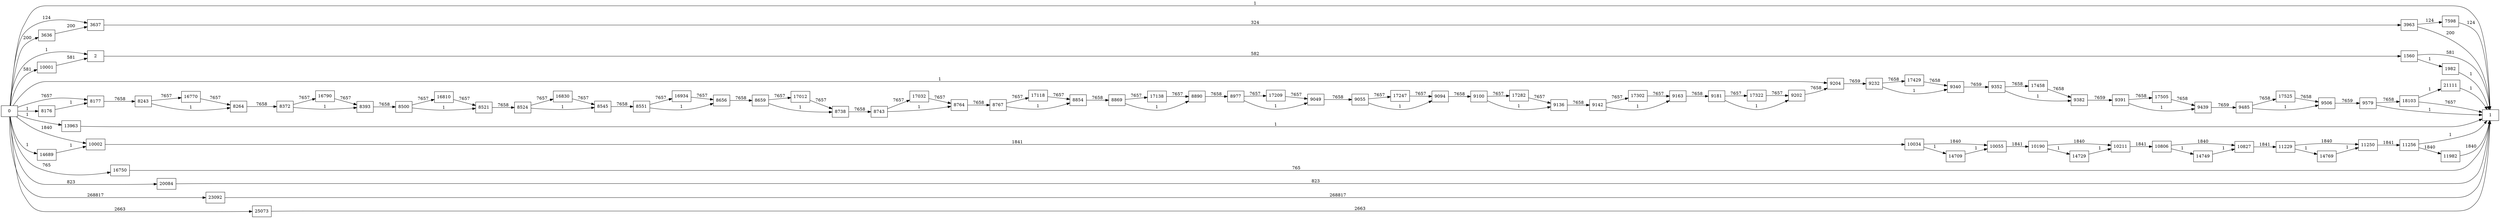 digraph {
	graph [rankdir=LR]
	node [shape=rectangle]
	2 -> 1560 [label=582]
	1560 -> 1 [label=581]
	1560 -> 1982 [label=1]
	1982 -> 1 [label=1]
	3636 -> 3637 [label=200]
	3637 -> 3963 [label=324]
	3963 -> 1 [label=200]
	3963 -> 7598 [label=124]
	7598 -> 1 [label=124]
	8176 -> 8177 [label=1]
	8177 -> 8243 [label=7658]
	8243 -> 8264 [label=1]
	8243 -> 16770 [label=7657]
	8264 -> 8372 [label=7658]
	8372 -> 8393 [label=1]
	8372 -> 16790 [label=7657]
	8393 -> 8500 [label=7658]
	8500 -> 8521 [label=1]
	8500 -> 16810 [label=7657]
	8521 -> 8524 [label=7658]
	8524 -> 8545 [label=1]
	8524 -> 16830 [label=7657]
	8545 -> 8551 [label=7658]
	8551 -> 8656 [label=1]
	8551 -> 16934 [label=7657]
	8656 -> 8659 [label=7658]
	8659 -> 8738 [label=1]
	8659 -> 17012 [label=7657]
	8738 -> 8743 [label=7658]
	8743 -> 8764 [label=1]
	8743 -> 17032 [label=7657]
	8764 -> 8767 [label=7658]
	8767 -> 8854 [label=1]
	8767 -> 17118 [label=7657]
	8854 -> 8869 [label=7658]
	8869 -> 8890 [label=1]
	8869 -> 17138 [label=7657]
	8890 -> 8977 [label=7658]
	8977 -> 9049 [label=1]
	8977 -> 17209 [label=7657]
	9049 -> 9055 [label=7658]
	9055 -> 9094 [label=1]
	9055 -> 17247 [label=7657]
	9094 -> 9100 [label=7658]
	9100 -> 9136 [label=1]
	9100 -> 17282 [label=7657]
	9136 -> 9142 [label=7658]
	9142 -> 9163 [label=1]
	9142 -> 17302 [label=7657]
	9163 -> 9181 [label=7658]
	9181 -> 9202 [label=1]
	9181 -> 17322 [label=7657]
	9202 -> 9204 [label=7658]
	9204 -> 9232 [label=7659]
	9232 -> 9340 [label=1]
	9232 -> 17429 [label=7658]
	9340 -> 9352 [label=7659]
	9352 -> 9382 [label=1]
	9352 -> 17458 [label=7658]
	9382 -> 9391 [label=7659]
	9391 -> 9439 [label=1]
	9391 -> 17505 [label=7658]
	9439 -> 9485 [label=7659]
	9485 -> 9506 [label=1]
	9485 -> 17525 [label=7658]
	9506 -> 9579 [label=7659]
	9579 -> 1 [label=1]
	9579 -> 18103 [label=7658]
	10001 -> 2 [label=581]
	10002 -> 10034 [label=1841]
	10034 -> 10055 [label=1840]
	10034 -> 14709 [label=1]
	10055 -> 10190 [label=1841]
	10190 -> 10211 [label=1840]
	10190 -> 14729 [label=1]
	10211 -> 10806 [label=1841]
	10806 -> 10827 [label=1840]
	10806 -> 14749 [label=1]
	10827 -> 11229 [label=1841]
	11229 -> 11250 [label=1840]
	11229 -> 14769 [label=1]
	11250 -> 11256 [label=1841]
	11256 -> 1 [label=1]
	11256 -> 11982 [label=1840]
	11982 -> 1 [label=1840]
	13963 -> 1 [label=1]
	14689 -> 10002 [label=1]
	14709 -> 10055 [label=1]
	14729 -> 10211 [label=1]
	14749 -> 10827 [label=1]
	14769 -> 11250 [label=1]
	16750 -> 1 [label=765]
	16770 -> 8264 [label=7657]
	16790 -> 8393 [label=7657]
	16810 -> 8521 [label=7657]
	16830 -> 8545 [label=7657]
	16934 -> 8656 [label=7657]
	17012 -> 8738 [label=7657]
	17032 -> 8764 [label=7657]
	17118 -> 8854 [label=7657]
	17138 -> 8890 [label=7657]
	17209 -> 9049 [label=7657]
	17247 -> 9094 [label=7657]
	17282 -> 9136 [label=7657]
	17302 -> 9163 [label=7657]
	17322 -> 9202 [label=7657]
	17429 -> 9340 [label=7658]
	17458 -> 9382 [label=7658]
	17505 -> 9439 [label=7658]
	17525 -> 9506 [label=7658]
	18103 -> 1 [label=7657]
	18103 -> 21111 [label=1]
	20084 -> 1 [label=823]
	21111 -> 1 [label=1]
	23092 -> 1 [label=268817]
	25073 -> 1 [label=2663]
	0 -> 2 [label=1]
	0 -> 3637 [label=124]
	0 -> 10002 [label=1840]
	0 -> 8177 [label=7657]
	0 -> 9204 [label=1]
	0 -> 3636 [label=200]
	0 -> 1 [label=1]
	0 -> 8176 [label=1]
	0 -> 10001 [label=581]
	0 -> 13963 [label=1]
	0 -> 14689 [label=1]
	0 -> 16750 [label=765]
	0 -> 20084 [label=823]
	0 -> 23092 [label=268817]
	0 -> 25073 [label=2663]
}
